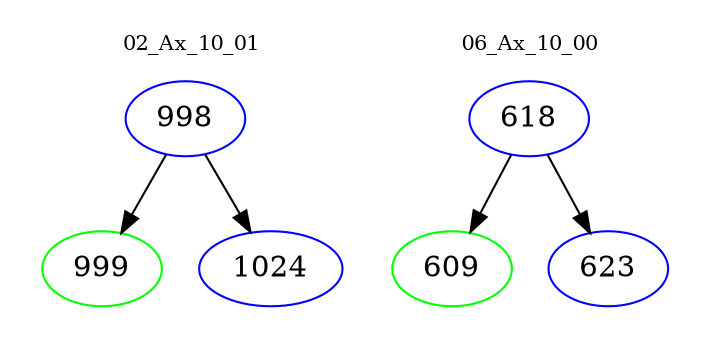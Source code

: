 digraph{
subgraph cluster_0 {
color = white
label = "02_Ax_10_01";
fontsize=10;
T0_998 [label="998", color="blue"]
T0_998 -> T0_999 [color="black"]
T0_999 [label="999", color="green"]
T0_998 -> T0_1024 [color="black"]
T0_1024 [label="1024", color="blue"]
}
subgraph cluster_1 {
color = white
label = "06_Ax_10_00";
fontsize=10;
T1_618 [label="618", color="blue"]
T1_618 -> T1_609 [color="black"]
T1_609 [label="609", color="green"]
T1_618 -> T1_623 [color="black"]
T1_623 [label="623", color="blue"]
}
}
